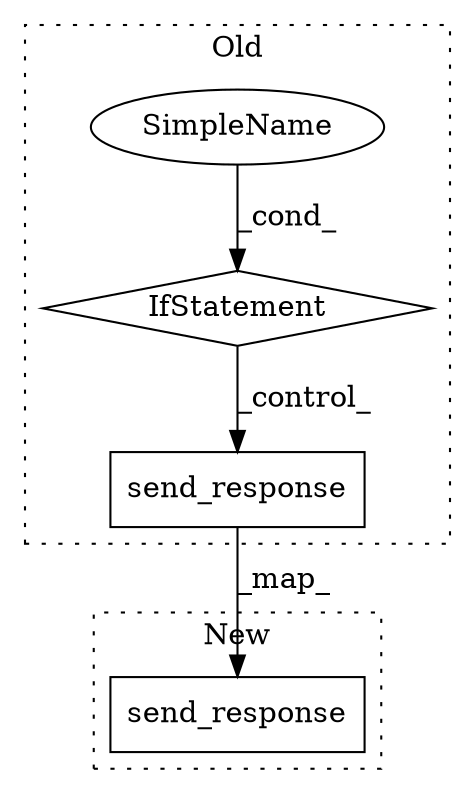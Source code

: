 digraph G {
subgraph cluster0 {
1 [label="send_response" a="32" s="39464,39628" l="14,1" shape="box"];
3 [label="IfStatement" a="25" s="39428,39445" l="4,2" shape="diamond"];
4 [label="SimpleName" a="42" s="" l="" shape="ellipse"];
label = "Old";
style="dotted";
}
subgraph cluster1 {
2 [label="send_response" a="32" s="39318,39482" l="14,1" shape="box"];
label = "New";
style="dotted";
}
1 -> 2 [label="_map_"];
3 -> 1 [label="_control_"];
4 -> 3 [label="_cond_"];
}